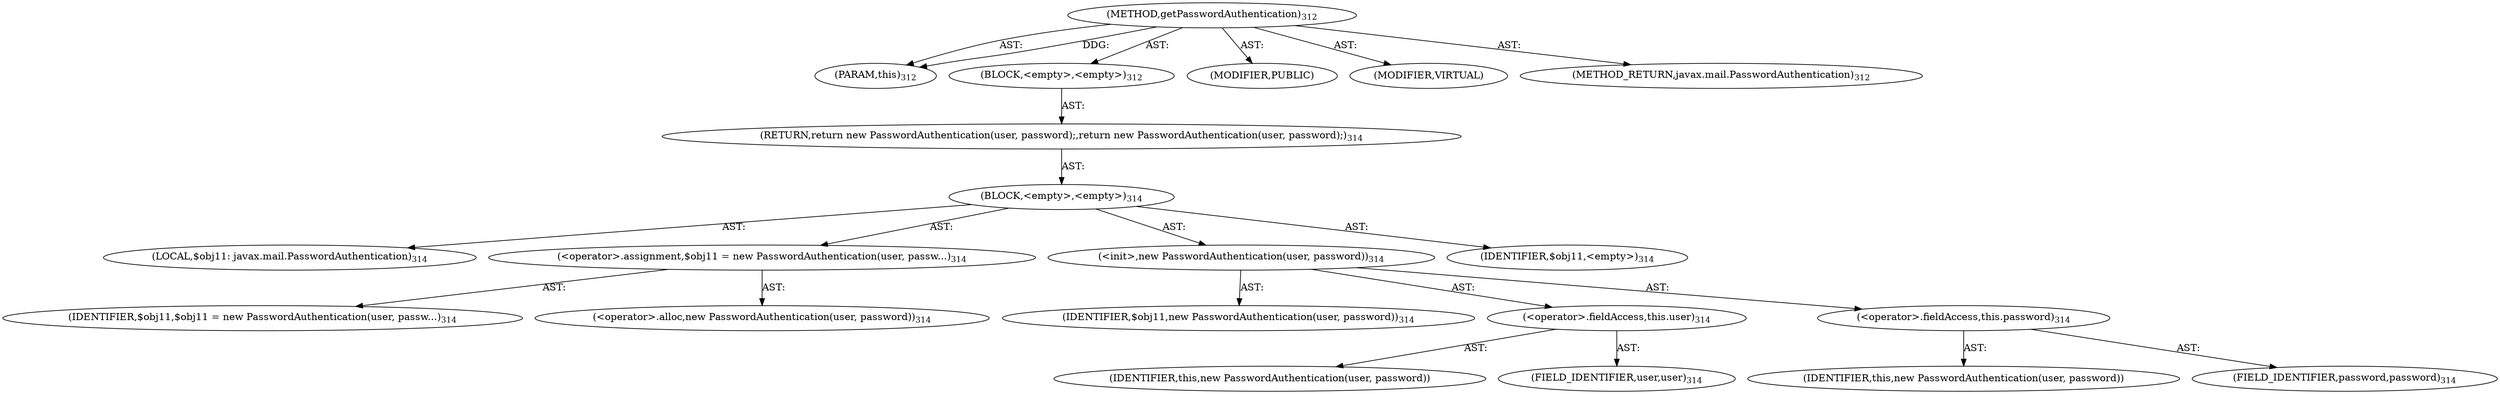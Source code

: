 digraph "getPasswordAuthentication" {  
"111669149708" [label = <(METHOD,getPasswordAuthentication)<SUB>312</SUB>> ]
"115964117010" [label = <(PARAM,this)<SUB>312</SUB>> ]
"25769803824" [label = <(BLOCK,&lt;empty&gt;,&lt;empty&gt;)<SUB>312</SUB>> ]
"146028888073" [label = <(RETURN,return new PasswordAuthentication(user, password);,return new PasswordAuthentication(user, password);)<SUB>314</SUB>> ]
"25769803825" [label = <(BLOCK,&lt;empty&gt;,&lt;empty&gt;)<SUB>314</SUB>> ]
"94489280544" [label = <(LOCAL,$obj11: javax.mail.PasswordAuthentication)<SUB>314</SUB>> ]
"30064771329" [label = <(&lt;operator&gt;.assignment,$obj11 = new PasswordAuthentication(user, passw...)<SUB>314</SUB>> ]
"68719476957" [label = <(IDENTIFIER,$obj11,$obj11 = new PasswordAuthentication(user, passw...)<SUB>314</SUB>> ]
"30064771330" [label = <(&lt;operator&gt;.alloc,new PasswordAuthentication(user, password))<SUB>314</SUB>> ]
"30064771331" [label = <(&lt;init&gt;,new PasswordAuthentication(user, password))<SUB>314</SUB>> ]
"68719476958" [label = <(IDENTIFIER,$obj11,new PasswordAuthentication(user, password))<SUB>314</SUB>> ]
"30064771332" [label = <(&lt;operator&gt;.fieldAccess,this.user)<SUB>314</SUB>> ]
"68719476959" [label = <(IDENTIFIER,this,new PasswordAuthentication(user, password))> ]
"55834574889" [label = <(FIELD_IDENTIFIER,user,user)<SUB>314</SUB>> ]
"30064771333" [label = <(&lt;operator&gt;.fieldAccess,this.password)<SUB>314</SUB>> ]
"68719476960" [label = <(IDENTIFIER,this,new PasswordAuthentication(user, password))> ]
"55834574890" [label = <(FIELD_IDENTIFIER,password,password)<SUB>314</SUB>> ]
"68719476961" [label = <(IDENTIFIER,$obj11,&lt;empty&gt;)<SUB>314</SUB>> ]
"133143986208" [label = <(MODIFIER,PUBLIC)> ]
"133143986209" [label = <(MODIFIER,VIRTUAL)> ]
"128849018892" [label = <(METHOD_RETURN,javax.mail.PasswordAuthentication)<SUB>312</SUB>> ]
  "111669149708" -> "115964117010"  [ label = "AST: "] 
  "111669149708" -> "25769803824"  [ label = "AST: "] 
  "111669149708" -> "133143986208"  [ label = "AST: "] 
  "111669149708" -> "133143986209"  [ label = "AST: "] 
  "111669149708" -> "128849018892"  [ label = "AST: "] 
  "25769803824" -> "146028888073"  [ label = "AST: "] 
  "146028888073" -> "25769803825"  [ label = "AST: "] 
  "25769803825" -> "94489280544"  [ label = "AST: "] 
  "25769803825" -> "30064771329"  [ label = "AST: "] 
  "25769803825" -> "30064771331"  [ label = "AST: "] 
  "25769803825" -> "68719476961"  [ label = "AST: "] 
  "30064771329" -> "68719476957"  [ label = "AST: "] 
  "30064771329" -> "30064771330"  [ label = "AST: "] 
  "30064771331" -> "68719476958"  [ label = "AST: "] 
  "30064771331" -> "30064771332"  [ label = "AST: "] 
  "30064771331" -> "30064771333"  [ label = "AST: "] 
  "30064771332" -> "68719476959"  [ label = "AST: "] 
  "30064771332" -> "55834574889"  [ label = "AST: "] 
  "30064771333" -> "68719476960"  [ label = "AST: "] 
  "30064771333" -> "55834574890"  [ label = "AST: "] 
  "111669149708" -> "115964117010"  [ label = "DDG: "] 
}
